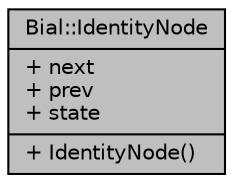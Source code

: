 digraph "Bial::IdentityNode"
{
  edge [fontname="Helvetica",fontsize="10",labelfontname="Helvetica",labelfontsize="10"];
  node [fontname="Helvetica",fontsize="10",shape=record];
  Node1 [label="{Bial::IdentityNode\n|+ next\l+ prev\l+ state\l|+ IdentityNode()\l}",height=0.2,width=0.4,color="black", fillcolor="grey75", style="filled", fontcolor="black"];
}
